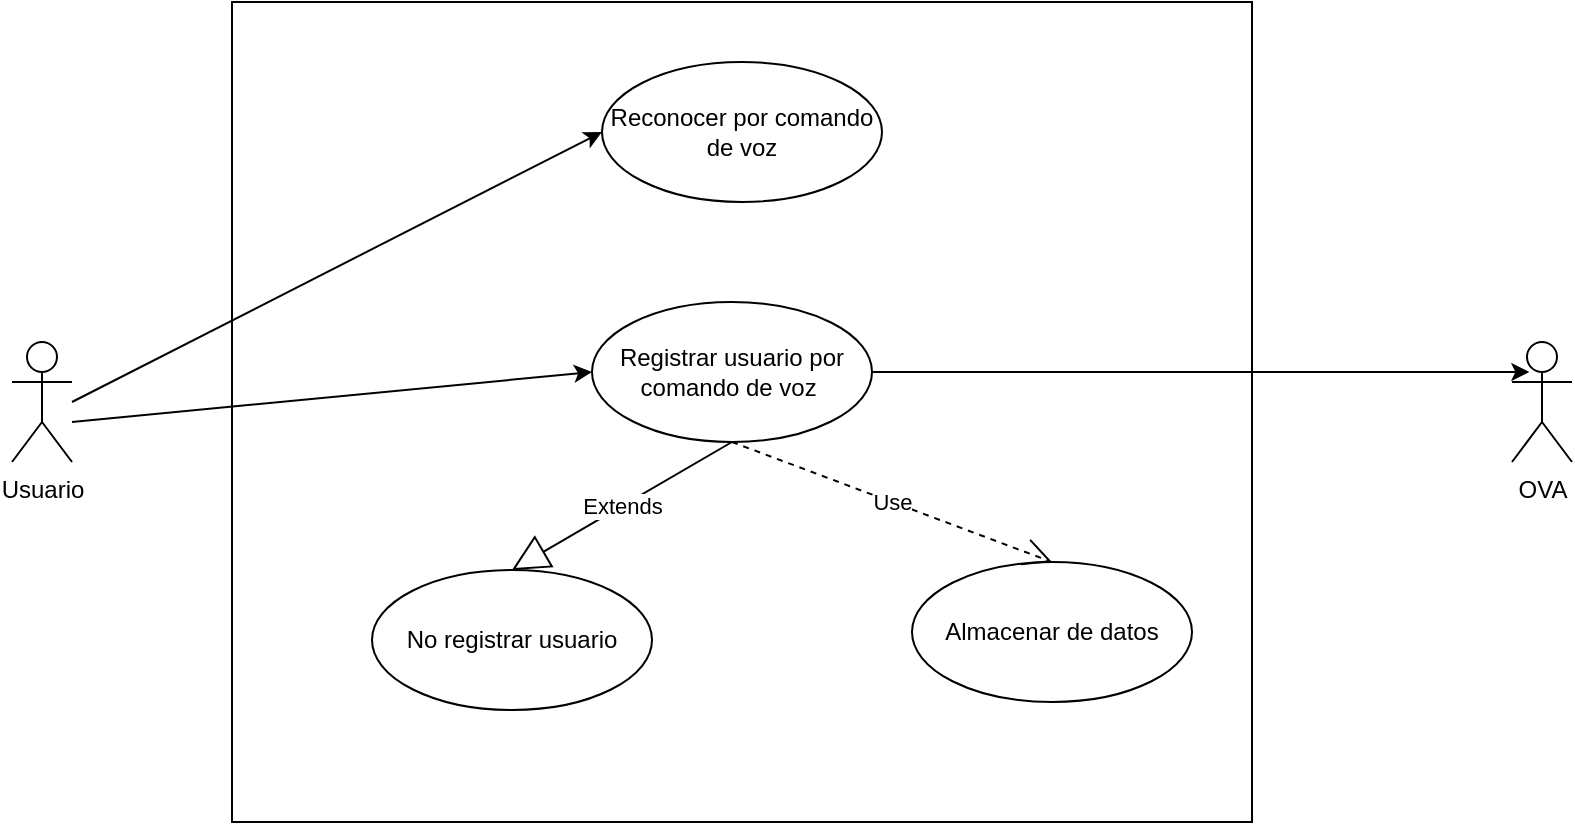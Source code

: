 <mxfile version="21.5.0" type="github">
  <diagram name="Página-1" id="17fXog37TDW3K-yrCfBY">
    <mxGraphModel dx="1498" dy="1208" grid="1" gridSize="10" guides="1" tooltips="1" connect="1" arrows="1" fold="1" page="1" pageScale="1" pageWidth="1169" pageHeight="827" math="0" shadow="0">
      <root>
        <mxCell id="0" />
        <mxCell id="1" parent="0" />
        <mxCell id="KdRwQ10QUnlJT5LOzABJ-1" value="Usuario" style="shape=umlActor;verticalLabelPosition=bottom;verticalAlign=top;html=1;outlineConnect=0;" vertex="1" parent="1">
          <mxGeometry x="110" y="230" width="30" height="60" as="geometry" />
        </mxCell>
        <mxCell id="KdRwQ10QUnlJT5LOzABJ-2" value="" style="html=1;whiteSpace=wrap;" vertex="1" parent="1">
          <mxGeometry x="220" y="60" width="510" height="410" as="geometry" />
        </mxCell>
        <mxCell id="KdRwQ10QUnlJT5LOzABJ-3" value="Reconocer por comando de voz" style="ellipse;whiteSpace=wrap;html=1;" vertex="1" parent="1">
          <mxGeometry x="405" y="90" width="140" height="70" as="geometry" />
        </mxCell>
        <mxCell id="KdRwQ10QUnlJT5LOzABJ-6" value="Almacenar de datos" style="ellipse;whiteSpace=wrap;html=1;" vertex="1" parent="1">
          <mxGeometry x="560" y="340" width="140" height="70" as="geometry" />
        </mxCell>
        <mxCell id="KdRwQ10QUnlJT5LOzABJ-7" value="OVA" style="shape=umlActor;verticalLabelPosition=bottom;verticalAlign=top;html=1;" vertex="1" parent="1">
          <mxGeometry x="860" y="230" width="30" height="60" as="geometry" />
        </mxCell>
        <mxCell id="KdRwQ10QUnlJT5LOzABJ-20" style="edgeStyle=orthogonalEdgeStyle;rounded=0;orthogonalLoop=1;jettySize=auto;html=1;exitX=1;exitY=0.5;exitDx=0;exitDy=0;entryX=0.289;entryY=0.25;entryDx=0;entryDy=0;entryPerimeter=0;" edge="1" parent="1" source="KdRwQ10QUnlJT5LOzABJ-10" target="KdRwQ10QUnlJT5LOzABJ-7">
          <mxGeometry relative="1" as="geometry" />
        </mxCell>
        <mxCell id="KdRwQ10QUnlJT5LOzABJ-10" value="Registrar usuario por comando de voz&amp;nbsp;" style="ellipse;whiteSpace=wrap;html=1;" vertex="1" parent="1">
          <mxGeometry x="400" y="210" width="140" height="70" as="geometry" />
        </mxCell>
        <mxCell id="KdRwQ10QUnlJT5LOzABJ-11" value="No registrar usuario" style="ellipse;whiteSpace=wrap;html=1;" vertex="1" parent="1">
          <mxGeometry x="290" y="344" width="140" height="70" as="geometry" />
        </mxCell>
        <mxCell id="KdRwQ10QUnlJT5LOzABJ-16" value="" style="endArrow=classic;html=1;rounded=0;entryX=0;entryY=0.5;entryDx=0;entryDy=0;" edge="1" parent="1" target="KdRwQ10QUnlJT5LOzABJ-10">
          <mxGeometry width="50" height="50" relative="1" as="geometry">
            <mxPoint x="140" y="270" as="sourcePoint" />
            <mxPoint x="190" y="220" as="targetPoint" />
          </mxGeometry>
        </mxCell>
        <mxCell id="KdRwQ10QUnlJT5LOzABJ-17" value="" style="endArrow=classic;html=1;rounded=0;entryX=0;entryY=0.5;entryDx=0;entryDy=0;" edge="1" parent="1" target="KdRwQ10QUnlJT5LOzABJ-3">
          <mxGeometry width="50" height="50" relative="1" as="geometry">
            <mxPoint x="140" y="260" as="sourcePoint" />
            <mxPoint x="190" y="210" as="targetPoint" />
          </mxGeometry>
        </mxCell>
        <mxCell id="KdRwQ10QUnlJT5LOzABJ-18" value="Use" style="endArrow=open;endSize=12;dashed=1;html=1;rounded=0;exitX=0.5;exitY=1;exitDx=0;exitDy=0;entryX=0.5;entryY=0;entryDx=0;entryDy=0;" edge="1" parent="1" source="KdRwQ10QUnlJT5LOzABJ-10" target="KdRwQ10QUnlJT5LOzABJ-6">
          <mxGeometry width="160" relative="1" as="geometry">
            <mxPoint x="480" y="300" as="sourcePoint" />
            <mxPoint x="640" y="300" as="targetPoint" />
          </mxGeometry>
        </mxCell>
        <mxCell id="KdRwQ10QUnlJT5LOzABJ-19" value="Extends" style="endArrow=block;endSize=16;endFill=0;html=1;rounded=0;entryX=0.5;entryY=0;entryDx=0;entryDy=0;exitX=0.5;exitY=1;exitDx=0;exitDy=0;" edge="1" parent="1" source="KdRwQ10QUnlJT5LOzABJ-10" target="KdRwQ10QUnlJT5LOzABJ-11">
          <mxGeometry width="160" relative="1" as="geometry">
            <mxPoint x="340" y="320" as="sourcePoint" />
            <mxPoint x="500" y="320" as="targetPoint" />
          </mxGeometry>
        </mxCell>
      </root>
    </mxGraphModel>
  </diagram>
</mxfile>
